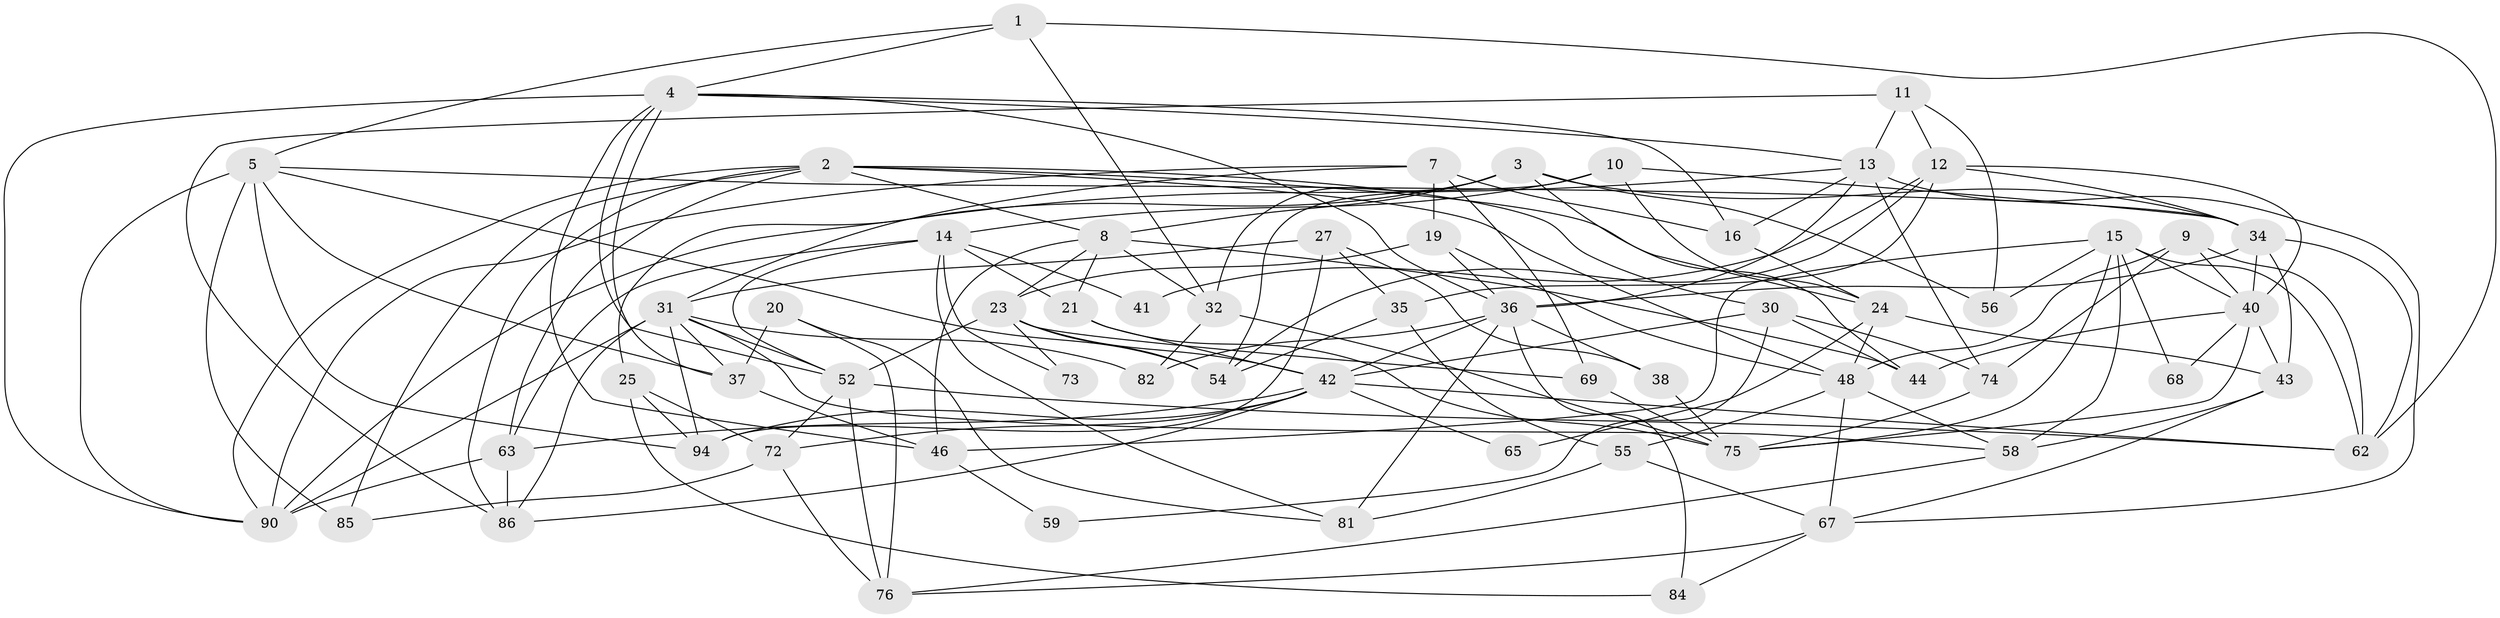 // original degree distribution, {4: 0.28865979381443296, 7: 0.030927835051546393, 5: 0.15463917525773196, 3: 0.30927835051546393, 2: 0.10309278350515463, 6: 0.09278350515463918, 8: 0.020618556701030927}
// Generated by graph-tools (version 1.1) at 2025/42/03/06/25 10:42:00]
// undirected, 61 vertices, 156 edges
graph export_dot {
graph [start="1"]
  node [color=gray90,style=filled];
  1 [super="+22"];
  2 [super="+50"];
  3 [super="+6"];
  4 [super="+71"];
  5 [super="+26"];
  7 [super="+18"];
  8 [super="+49"];
  9 [super="+47"];
  10;
  11 [super="+78"];
  12 [super="+93"];
  13 [super="+17"];
  14 [super="+79"];
  15 [super="+45"];
  16 [super="+64"];
  19;
  20;
  21 [super="+28"];
  23 [super="+39"];
  24 [super="+29"];
  25 [super="+70"];
  27;
  30;
  31 [super="+61"];
  32 [super="+33"];
  34 [super="+60"];
  35;
  36 [super="+88"];
  37 [super="+91"];
  38;
  40 [super="+57"];
  41;
  42 [super="+96"];
  43;
  44 [super="+51"];
  46;
  48 [super="+53"];
  52 [super="+87"];
  54 [super="+89"];
  55;
  56;
  58 [super="+97"];
  59;
  62;
  63 [super="+66"];
  65;
  67 [super="+95"];
  68;
  69;
  72 [super="+80"];
  73;
  74;
  75 [super="+83"];
  76 [super="+77"];
  81;
  82;
  84;
  85;
  86;
  90 [super="+92"];
  94;
  1 -- 62;
  1 -- 4;
  1 -- 32;
  1 -- 5;
  2 -- 8;
  2 -- 24;
  2 -- 30;
  2 -- 85;
  2 -- 86;
  2 -- 48;
  2 -- 63;
  2 -- 90;
  3 -- 32;
  3 -- 56;
  3 -- 25;
  3 -- 8;
  3 -- 34;
  3 -- 44;
  4 -- 13;
  4 -- 46;
  4 -- 36;
  4 -- 52;
  4 -- 16;
  4 -- 37;
  4 -- 90;
  5 -- 34;
  5 -- 37;
  5 -- 94;
  5 -- 90;
  5 -- 85;
  5 -- 54;
  7 -- 69;
  7 -- 90;
  7 -- 19;
  7 -- 31;
  7 -- 16;
  8 -- 32 [weight=2];
  8 -- 44;
  8 -- 46;
  8 -- 23;
  8 -- 21;
  9 -- 62;
  9 -- 74;
  9 -- 48;
  9 -- 40;
  10 -- 24;
  10 -- 54;
  10 -- 14;
  10 -- 34;
  11 -- 86;
  11 -- 56;
  11 -- 12;
  11 -- 13;
  12 -- 41;
  12 -- 35;
  12 -- 54;
  12 -- 34;
  12 -- 40;
  13 -- 90;
  13 -- 36;
  13 -- 16;
  13 -- 67;
  13 -- 74;
  14 -- 21;
  14 -- 63;
  14 -- 41;
  14 -- 81;
  14 -- 73;
  14 -- 52;
  15 -- 40;
  15 -- 46;
  15 -- 56;
  15 -- 58 [weight=2];
  15 -- 68;
  15 -- 62;
  15 -- 75;
  16 -- 24;
  19 -- 48;
  19 -- 36;
  19 -- 23;
  20 -- 81;
  20 -- 37;
  20 -- 76;
  21 -- 75;
  21 -- 42;
  23 -- 52;
  23 -- 69;
  23 -- 73;
  23 -- 42;
  23 -- 54;
  24 -- 43;
  24 -- 65;
  24 -- 48;
  25 -- 94;
  25 -- 84;
  25 -- 72;
  27 -- 94;
  27 -- 35;
  27 -- 38;
  27 -- 31;
  30 -- 42;
  30 -- 44;
  30 -- 59;
  30 -- 74;
  31 -- 90;
  31 -- 58;
  31 -- 82;
  31 -- 52;
  31 -- 37;
  31 -- 86;
  31 -- 94;
  32 -- 75;
  32 -- 82;
  34 -- 43;
  34 -- 62;
  34 -- 36;
  34 -- 40;
  35 -- 54;
  35 -- 55;
  36 -- 38;
  36 -- 42;
  36 -- 82;
  36 -- 81;
  36 -- 84;
  37 -- 46;
  38 -- 75;
  40 -- 68;
  40 -- 75;
  40 -- 43;
  40 -- 44;
  42 -- 62;
  42 -- 63;
  42 -- 65;
  42 -- 86;
  42 -- 94;
  42 -- 72;
  43 -- 67;
  43 -- 58;
  46 -- 59;
  48 -- 67;
  48 -- 55;
  48 -- 58;
  52 -- 62;
  52 -- 76;
  52 -- 72;
  55 -- 67;
  55 -- 81;
  58 -- 76;
  63 -- 86;
  63 -- 90;
  67 -- 84;
  67 -- 76;
  69 -- 75;
  72 -- 85;
  72 -- 76;
  74 -- 75;
}

